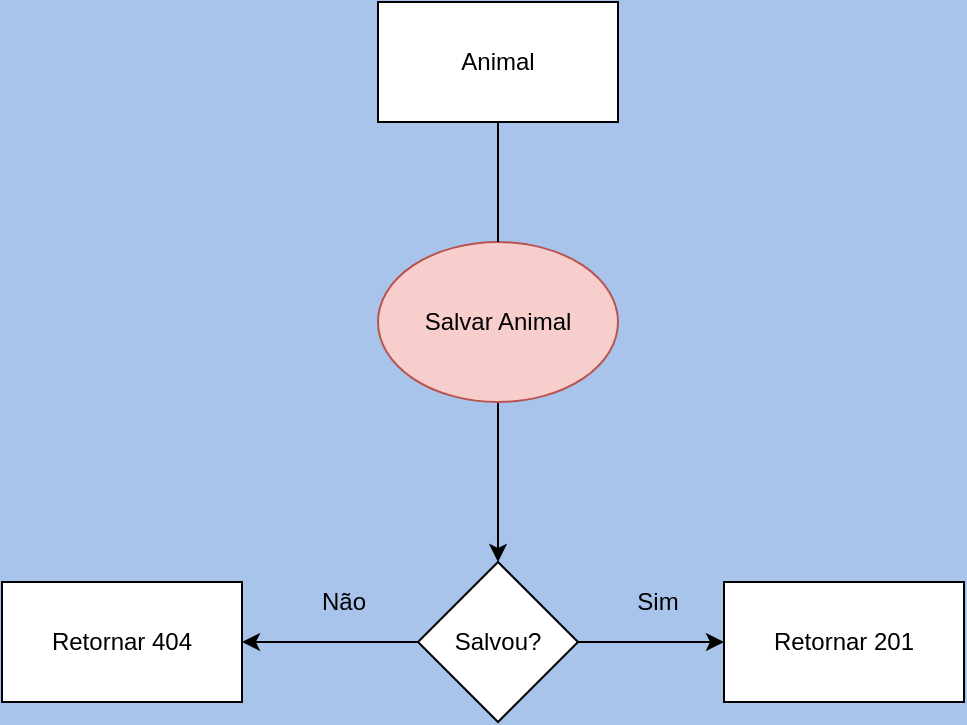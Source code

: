 <mxfile version="28.2.5">
  <diagram name="Página-1" id="NwpD7AiHaM8JoYfVxhPe">
    <mxGraphModel dx="872" dy="447" grid="0" gridSize="10" guides="1" tooltips="1" connect="1" arrows="1" fold="1" page="1" pageScale="1" pageWidth="827" pageHeight="1169" background="#A9C4EB" math="0" shadow="0">
      <root>
        <mxCell id="0" />
        <mxCell id="1" parent="0" />
        <mxCell id="cTt_sQx9sdPtdVk4oGiI-24" value="" style="edgeStyle=orthogonalEdgeStyle;rounded=0;orthogonalLoop=1;jettySize=auto;html=1;" parent="1" source="cTt_sQx9sdPtdVk4oGiI-25" target="cTt_sQx9sdPtdVk4oGiI-30" edge="1">
          <mxGeometry relative="1" as="geometry" />
        </mxCell>
        <mxCell id="cTt_sQx9sdPtdVk4oGiI-25" value="Salvar Animal" style="ellipse;whiteSpace=wrap;html=1;fillColor=#f8cecc;strokeColor=#b85450;" parent="1" vertex="1">
          <mxGeometry x="352" y="169" width="120" height="80" as="geometry" />
        </mxCell>
        <mxCell id="cTt_sQx9sdPtdVk4oGiI-26" style="edgeStyle=orthogonalEdgeStyle;rounded=0;orthogonalLoop=1;jettySize=auto;html=1;endArrow=none;endFill=0;" parent="1" source="cTt_sQx9sdPtdVk4oGiI-27" target="cTt_sQx9sdPtdVk4oGiI-25" edge="1">
          <mxGeometry relative="1" as="geometry" />
        </mxCell>
        <mxCell id="cTt_sQx9sdPtdVk4oGiI-27" value="Animal" style="rounded=0;whiteSpace=wrap;html=1;" parent="1" vertex="1">
          <mxGeometry x="352" y="49" width="120" height="60" as="geometry" />
        </mxCell>
        <mxCell id="cTt_sQx9sdPtdVk4oGiI-28" value="" style="edgeStyle=orthogonalEdgeStyle;rounded=0;orthogonalLoop=1;jettySize=auto;html=1;" parent="1" source="cTt_sQx9sdPtdVk4oGiI-30" target="cTt_sQx9sdPtdVk4oGiI-31" edge="1">
          <mxGeometry relative="1" as="geometry" />
        </mxCell>
        <mxCell id="cTt_sQx9sdPtdVk4oGiI-29" value="" style="edgeStyle=orthogonalEdgeStyle;rounded=0;orthogonalLoop=1;jettySize=auto;html=1;" parent="1" source="cTt_sQx9sdPtdVk4oGiI-30" target="cTt_sQx9sdPtdVk4oGiI-33" edge="1">
          <mxGeometry relative="1" as="geometry" />
        </mxCell>
        <mxCell id="cTt_sQx9sdPtdVk4oGiI-30" value="Salvou?" style="rhombus;whiteSpace=wrap;html=1;" parent="1" vertex="1">
          <mxGeometry x="372" y="329" width="80" height="80" as="geometry" />
        </mxCell>
        <mxCell id="cTt_sQx9sdPtdVk4oGiI-31" value="Retornar 404" style="whiteSpace=wrap;html=1;" parent="1" vertex="1">
          <mxGeometry x="164" y="339" width="120" height="60" as="geometry" />
        </mxCell>
        <UserObject label="Não" placeholders="1" name="Variable" id="cTt_sQx9sdPtdVk4oGiI-32">
          <mxCell style="text;html=1;strokeColor=none;fillColor=none;align=center;verticalAlign=middle;whiteSpace=wrap;overflow=hidden;" parent="1" vertex="1">
            <mxGeometry x="295" y="339" width="80" height="20" as="geometry" />
          </mxCell>
        </UserObject>
        <mxCell id="cTt_sQx9sdPtdVk4oGiI-33" value="Retornar 201" style="whiteSpace=wrap;html=1;" parent="1" vertex="1">
          <mxGeometry x="525" y="339" width="120" height="60" as="geometry" />
        </mxCell>
        <mxCell id="cTt_sQx9sdPtdVk4oGiI-34" value="Sim" style="text;html=1;align=center;verticalAlign=middle;whiteSpace=wrap;rounded=0;" parent="1" vertex="1">
          <mxGeometry x="462" y="334" width="60" height="30" as="geometry" />
        </mxCell>
      </root>
    </mxGraphModel>
  </diagram>
</mxfile>
